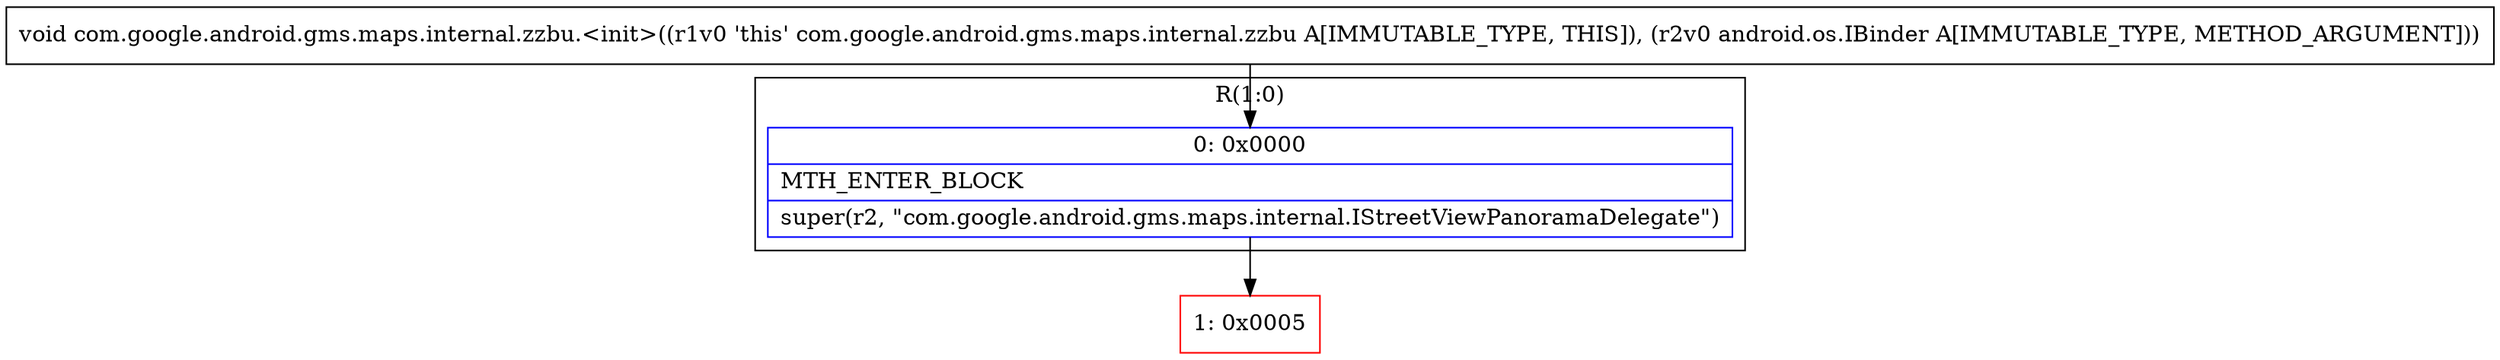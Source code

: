 digraph "CFG forcom.google.android.gms.maps.internal.zzbu.\<init\>(Landroid\/os\/IBinder;)V" {
subgraph cluster_Region_2037469213 {
label = "R(1:0)";
node [shape=record,color=blue];
Node_0 [shape=record,label="{0\:\ 0x0000|MTH_ENTER_BLOCK\l|super(r2, \"com.google.android.gms.maps.internal.IStreetViewPanoramaDelegate\")\l}"];
}
Node_1 [shape=record,color=red,label="{1\:\ 0x0005}"];
MethodNode[shape=record,label="{void com.google.android.gms.maps.internal.zzbu.\<init\>((r1v0 'this' com.google.android.gms.maps.internal.zzbu A[IMMUTABLE_TYPE, THIS]), (r2v0 android.os.IBinder A[IMMUTABLE_TYPE, METHOD_ARGUMENT])) }"];
MethodNode -> Node_0;
Node_0 -> Node_1;
}

